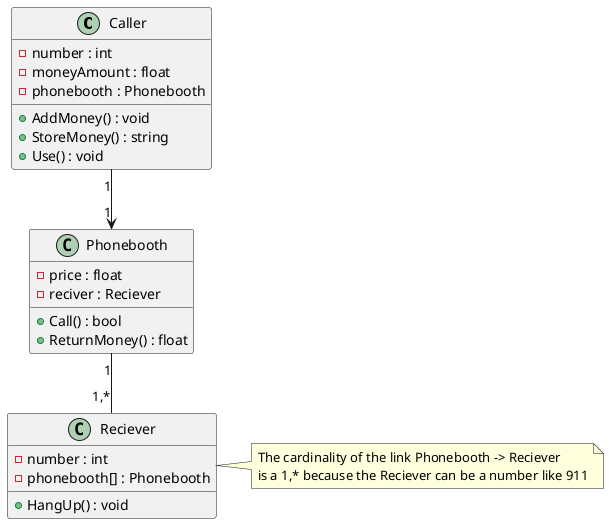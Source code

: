 @startuml
skinparam classAttributeIconSize 11
class Caller {
    - number : int
    - moneyAmount : float
    - phonebooth : Phonebooth
    + AddMoney() : void
    + StoreMoney() : string
    + Use() : void

}
class Phonebooth {
    - price : float
    - reciver : Reciever
    + Call() : bool
    + ReturnMoney() : float
}

class Reciever {
    - number : int
    - phonebooth[] : Phonebooth
    + HangUp() : void
}

Caller "1" --> "1" Phonebooth
Phonebooth "1" -- "1,*" Reciever

note right of Reciever
  The cardinality of the link Phonebooth -> Reciever
  is a 1,* because the Reciever can be a number like 911
end note

@enduml